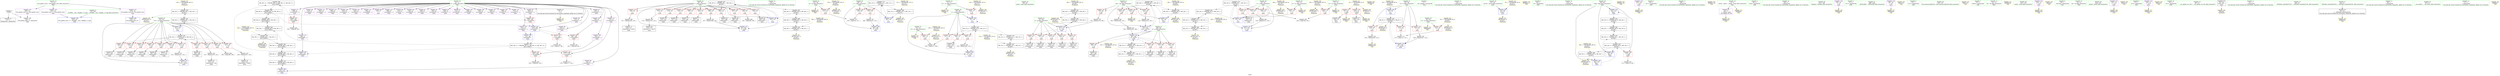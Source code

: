 digraph "SVFG" {
	label="SVFG";

	Node0x55f9df7003e0 [shape=record,color=grey,label="{NodeID: 0\nNullPtr}"];
	Node0x55f9df7003e0 -> Node0x55f9df7263c0[style=solid];
	Node0x55f9df7003e0 -> Node0x55f9df72e580[style=solid];
	Node0x55f9df74cdd0 [shape=record,color=yellow,style=double,label="{NodeID: 346\nRETMU(34V_2)\npts\{92 \}\nFun[main]}"];
	Node0x55f9df734ac0 [shape=record,color=grey,label="{NodeID: 263\n301 = cmp(300, 96, )\n}"];
	Node0x55f9df72dd00 [shape=record,color=red,label="{NodeID: 180\n297\<--93\n\<--j\nmain\n}"];
	Node0x55f9df72dd00 -> Node0x55f9df727ff0[style=solid];
	Node0x55f9df725100 [shape=record,color=purple,label="{NodeID: 97\n219\<--8\narrayidx43\<--a\nmain\n}"];
	Node0x55f9df700580 [shape=record,color=green,label="{NodeID: 14\n118\<--1\n\<--dummyObj\nCan only get source location for instruction, argument, global var or function.}"];
	Node0x55f9df73ecb0 [shape=record,color=black,label="{NodeID: 277\nMR_12V_4 = PHI(MR_12V_5, MR_12V_3, )\npts\{70 \}\n}"];
	Node0x55f9df73ecb0 -> Node0x55f9df72b7a0[style=dashed];
	Node0x55f9df73ecb0 -> Node0x55f9df72b870[style=dashed];
	Node0x55f9df73ecb0 -> Node0x55f9df728dc0[style=dashed];
	Node0x55f9df73ecb0 -> Node0x55f9df7419b0[style=dashed];
	Node0x55f9df7289b0 [shape=record,color=blue,label="{NodeID: 194\n79\<--134\nx\<--\nmain\n}"];
	Node0x55f9df7289b0 -> Node0x55f9df7463b0[style=dashed];
	Node0x55f9df725c60 [shape=record,color=purple,label="{NodeID: 111\n276\<--8\narrayidx78\<--a\nmain\n}"];
	Node0x55f9df725c60 -> Node0x55f9df72e1e0[style=solid];
	Node0x55f9df724170 [shape=record,color=green,label="{NodeID: 28\n58\<--59\nmain\<--main_field_insensitive\n}"];
	Node0x55f9df7432b0 [shape=record,color=black,label="{NodeID: 291\nMR_30V_2 = PHI(MR_30V_3, MR_30V_1, )\npts\{88 \}\n}"];
	Node0x55f9df7432b0 -> Node0x55f9df747cb0[style=dashed];
	Node0x55f9df7432b0 -> Node0x55f9df74cc10[style=dashed];
	Node0x55f9df729510 [shape=record,color=blue,label="{NodeID: 208\n251\<--96\narrayidx62\<--\nmain\n}"];
	Node0x55f9df729510 -> Node0x55f9df73ddb0[style=dashed];
	Node0x55f9df72aff0 [shape=record,color=purple,label="{NodeID: 125\n355\<--31\nllvm.global_ctors_1\<--llvm.global_ctors\nGlob }"];
	Node0x55f9df72aff0 -> Node0x55f9df72e480[style=solid];
	Node0x55f9df724b50 [shape=record,color=green,label="{NodeID: 42\n87\<--88\np\<--p_field_insensitive\nmain\n}"];
	Node0x55f9df724b50 -> Node0x55f9df72c570[style=solid];
	Node0x55f9df724b50 -> Node0x55f9df72c640[style=solid];
	Node0x55f9df724b50 -> Node0x55f9df72c710[style=solid];
	Node0x55f9df724b50 -> Node0x55f9df72c7e0[style=solid];
	Node0x55f9df724b50 -> Node0x55f9df72c8b0[style=solid];
	Node0x55f9df724b50 -> Node0x55f9df729100[style=solid];
	Node0x55f9df747cb0 [shape=record,color=black,label="{NodeID: 305\nMR_30V_3 = PHI(MR_30V_4, MR_30V_2, )\npts\{88 \}\n}"];
	Node0x55f9df747cb0 -> Node0x55f9df729100[style=dashed];
	Node0x55f9df747cb0 -> Node0x55f9df7432b0[style=dashed];
	Node0x55f9df730fc0 [shape=record,color=yellow,style=double,label="{NodeID: 222\nAPARM(10)\nCS[]}"];
	Node0x55f9df72bbb0 [shape=record,color=red,label="{NodeID: 139\n145\<--77\n\<--y2\nmain\n}"];
	Node0x55f9df72bbb0 -> Node0x55f9df7353c0[style=solid];
	Node0x55f9df726790 [shape=record,color=black,label="{NodeID: 56\n100\<--97\ncall\<--\nmain\n}"];
	Node0x55f9df74abf0 [shape=record,color=yellow,style=double,label="{NodeID: 319\n18V_1 = ENCHI(MR_18V_0)\npts\{76 \}\nFun[main]}"];
	Node0x55f9df74abf0 -> Node0x55f9df72bae0[style=dashed];
	Node0x55f9df74abf0 -> Node0x55f9df74c6d0[style=dashed];
	Node0x55f9df731b20 [shape=record,color=yellow,style=double,label="{NodeID: 236\nAPARM(26)\nCS[]}"];
	Node0x55f9df72c710 [shape=record,color=red,label="{NodeID: 153\n230\<--87\n\<--p\nmain\n}"];
	Node0x55f9df72c710 -> Node0x55f9df727220[style=solid];
	Node0x55f9df7272f0 [shape=record,color=black,label="{NodeID: 70\n234\<--233\nidxprom51\<--\nmain\n}"];
	Node0x55f9df74c270 [shape=record,color=yellow,style=double,label="{NodeID: 333\nRETMU(8V_3)\npts\{66 \}\nFun[main]}"];
	Node0x55f9df729df0 [shape=record,color=grey,label="{NodeID: 250\n274 = Binary(273, 124, )\n}"];
	Node0x55f9df729df0 -> Node0x55f9df727b10[style=solid];
	Node0x55f9df72d270 [shape=record,color=red,label="{NodeID: 167\n270\<--91\n\<--i23\nmain\n}"];
	Node0x55f9df72d270 -> Node0x55f9df727a40[style=solid];
	Node0x55f9df727e50 [shape=record,color=black,label="{NodeID: 84\n292\<--291\nidxprom88\<--\nmain\n}"];
	Node0x55f9df700d10 [shape=record,color=green,label="{NodeID: 1\n7\<--1\n__dso_handle\<--dummyObj\nGlob }"];
	Node0x55f9df74ceb0 [shape=record,color=yellow,style=double,label="{NodeID: 347\nRETMU(36V_2)\npts\{94 \}\nFun[main]}"];
	Node0x55f9df734c40 [shape=record,color=grey,label="{NodeID: 264\n265 = cmp(264, 124, )\n}"];
	Node0x55f9df72ddd0 [shape=record,color=red,label="{NodeID: 181\n306\<--93\n\<--j\nmain\n}"];
	Node0x55f9df72ddd0 -> Node0x55f9df72a270[style=solid];
	Node0x55f9df7251d0 [shape=record,color=purple,label="{NodeID: 98\n223\<--8\narrayidx45\<--a\nmain\n}"];
	Node0x55f9df700650 [shape=record,color=green,label="{NodeID: 15\n119\<--1\n\<--dummyObj\nCan only get source location for instruction, argument, global var or function.}"];
	Node0x55f9df73f1b0 [shape=record,color=black,label="{NodeID: 278\nMR_22V_3 = PHI(MR_22V_5, MR_22V_2, )\npts\{80 \}\n}"];
	Node0x55f9df73f1b0 -> Node0x55f9df7289b0[style=dashed];
	Node0x55f9df73f1b0 -> Node0x55f9df741eb0[style=dashed];
	Node0x55f9df728a80 [shape=record,color=blue,label="{NodeID: 195\n81\<--141\ny\<--\nmain\n}"];
	Node0x55f9df728a80 -> Node0x55f9df73e2b0[style=dashed];
	Node0x55f9df725d30 [shape=record,color=purple,label="{NodeID: 112\n282\<--8\narrayidx82\<--a\nmain\n}"];
	Node0x55f9df724200 [shape=record,color=green,label="{NodeID: 29\n61\<--62\nretval\<--retval_field_insensitive\nmain\n}"];
	Node0x55f9df724200 -> Node0x55f9df72e680[style=solid];
	Node0x55f9df7437b0 [shape=record,color=black,label="{NodeID: 292\nMR_32V_2 = PHI(MR_32V_3, MR_32V_1, )\npts\{90 \}\n}"];
	Node0x55f9df7437b0 -> Node0x55f9df7481b0[style=dashed];
	Node0x55f9df7437b0 -> Node0x55f9df74ccf0[style=dashed];
	Node0x55f9df7295e0 [shape=record,color=blue,label="{NodeID: 209\n288\<--124\narrayidx86\<--\nmain\n}"];
	Node0x55f9df7295e0 -> Node0x55f9df745eb0[style=dashed];
	Node0x55f9df72b0f0 [shape=record,color=purple,label="{NodeID: 126\n356\<--31\nllvm.global_ctors_2\<--llvm.global_ctors\nGlob }"];
	Node0x55f9df72b0f0 -> Node0x55f9df72e580[style=solid];
	Node0x55f9df724c20 [shape=record,color=green,label="{NodeID: 43\n89\<--90\nq\<--q_field_insensitive\nmain\n}"];
	Node0x55f9df724c20 -> Node0x55f9df72c980[style=solid];
	Node0x55f9df724c20 -> Node0x55f9df72ca50[style=solid];
	Node0x55f9df724c20 -> Node0x55f9df72cb20[style=solid];
	Node0x55f9df724c20 -> Node0x55f9df72cbf0[style=solid];
	Node0x55f9df724c20 -> Node0x55f9df7291d0[style=solid];
	Node0x55f9df7481b0 [shape=record,color=black,label="{NodeID: 306\nMR_32V_3 = PHI(MR_32V_4, MR_32V_2, )\npts\{90 \}\n}"];
	Node0x55f9df7481b0 -> Node0x55f9df7291d0[style=dashed];
	Node0x55f9df7481b0 -> Node0x55f9df7437b0[style=dashed];
	Node0x55f9df731090 [shape=record,color=yellow,style=double,label="{NodeID: 223\nAPARM(117)\nCS[]}"];
	Node0x55f9df72bc80 [shape=record,color=red,label="{NodeID: 140\n137\<--79\n\<--x\nmain\n}"];
	Node0x55f9df72bc80 -> Node0x55f9df735540[style=solid];
	Node0x55f9df726860 [shape=record,color=black,label="{NodeID: 57\n106\<--103\ncall1\<--\nmain\n}"];
	Node0x55f9df74acd0 [shape=record,color=yellow,style=double,label="{NodeID: 320\n20V_1 = ENCHI(MR_20V_0)\npts\{78 \}\nFun[main]}"];
	Node0x55f9df74acd0 -> Node0x55f9df72bbb0[style=dashed];
	Node0x55f9df74acd0 -> Node0x55f9df74c7b0[style=dashed];
	Node0x55f9df731bf0 [shape=record,color=yellow,style=double,label="{NodeID: 237\nAPARM(67)\nCS[]}"];
	Node0x55f9df72c7e0 [shape=record,color=red,label="{NodeID: 154\n254\<--87\n\<--p\nmain\n}"];
	Node0x55f9df72c7e0 -> Node0x55f9df727700[style=solid];
	Node0x55f9df7273c0 [shape=record,color=black,label="{NodeID: 71\n238\<--237\nidxprom54\<--sub53\nmain\n}"];
	Node0x55f9df74c350 [shape=record,color=yellow,style=double,label="{NodeID: 334\nRETMU(10V_1)\npts\{68 \}\nFun[main]}"];
	Node0x55f9df729f70 [shape=record,color=grey,label="{NodeID: 251\n312 = Binary(311, 124, )\n}"];
	Node0x55f9df729f70 -> Node0x55f9df7307a0[style=solid];
	Node0x55f9df72d340 [shape=record,color=red,label="{NodeID: 168\n283\<--91\n\<--i23\nmain\n}"];
	Node0x55f9df72d340 -> Node0x55f9df727cb0[style=solid];
	Node0x55f9df727f20 [shape=record,color=black,label="{NodeID: 85\n295\<--294\nidxprom90\<--\nmain\n}"];
	Node0x55f9df7002c0 [shape=record,color=green,label="{NodeID: 2\n16\<--1\n.str\<--dummyObj\nGlob }"];
	Node0x55f9df74cf90 [shape=record,color=yellow,style=double,label="{NodeID: 348\nRETMU(38V_2)\npts\{110000 \}\nFun[main]}"];
	Node0x55f9df734dc0 [shape=record,color=grey,label="{NodeID: 265\n228 = cmp(227, 96, )\n}"];
	Node0x55f9df72dea0 [shape=record,color=red,label="{NodeID: 182\n206\<--205\n\<--arrayidx35\nmain\n}"];
	Node0x55f9df72dea0 -> Node0x55f9df729440[style=solid];
	Node0x55f9df7252a0 [shape=record,color=purple,label="{NodeID: 99\n226\<--8\narrayidx47\<--a\nmain\n}"];
	Node0x55f9df7252a0 -> Node0x55f9df72df70[style=solid];
	Node0x55f9df700720 [shape=record,color=green,label="{NodeID: 16\n124\<--1\n\<--dummyObj\nCan only get source location for instruction, argument, global var or function.}"];
	Node0x55f9df73f6b0 [shape=record,color=black,label="{NodeID: 279\nMR_24V_3 = PHI(MR_24V_4, MR_24V_2, )\npts\{82 \}\n}"];
	Node0x55f9df73f6b0 -> Node0x55f9df7423b0[style=dashed];
	Node0x55f9df73f6b0 -> Node0x55f9df7468b0[style=dashed];
	Node0x55f9df728b50 [shape=record,color=blue,label="{NodeID: 196\n154\<--124\narrayidx15\<--\nmain\n}"];
	Node0x55f9df728b50 -> Node0x55f9df73e7b0[style=dashed];
	Node0x55f9df725e00 [shape=record,color=purple,label="{NodeID: 113\n285\<--8\narrayidx84\<--a\nmain\n}"];
	Node0x55f9df724290 [shape=record,color=green,label="{NodeID: 30\n63\<--64\ncn\<--cn_field_insensitive\nmain\n}"];
	Node0x55f9df724290 -> Node0x55f9df72b390[style=solid];
	Node0x55f9df724290 -> Node0x55f9df730ae0[style=solid];
	Node0x55f9df743cb0 [shape=record,color=black,label="{NodeID: 293\nMR_34V_2 = PHI(MR_34V_3, MR_34V_1, )\npts\{92 \}\n}"];
	Node0x55f9df743cb0 -> Node0x55f9df7486b0[style=dashed];
	Node0x55f9df743cb0 -> Node0x55f9df74cdd0[style=dashed];
	Node0x55f9df7296b0 [shape=record,color=blue,label="{NodeID: 210\n83\<--124\nflag\<--\nmain\n}"];
	Node0x55f9df7296b0 -> Node0x55f9df7495b0[style=dashed];
	Node0x55f9df72b1f0 [shape=record,color=red,label="{NodeID: 127\n97\<--20\n\<--stdin\nmain\n}"];
	Node0x55f9df72b1f0 -> Node0x55f9df726790[style=solid];
	Node0x55f9df72b1f0 -> Node0x55f9df7314a0[style=solid];
	Node0x55f9df724cf0 [shape=record,color=green,label="{NodeID: 44\n91\<--92\ni23\<--i23_field_insensitive\nmain\n}"];
	Node0x55f9df724cf0 -> Node0x55f9df72ccc0[style=solid];
	Node0x55f9df724cf0 -> Node0x55f9df72cd90[style=solid];
	Node0x55f9df724cf0 -> Node0x55f9df72ce60[style=solid];
	Node0x55f9df724cf0 -> Node0x55f9df72cf30[style=solid];
	Node0x55f9df724cf0 -> Node0x55f9df72d000[style=solid];
	Node0x55f9df724cf0 -> Node0x55f9df72d0d0[style=solid];
	Node0x55f9df724cf0 -> Node0x55f9df72d1a0[style=solid];
	Node0x55f9df724cf0 -> Node0x55f9df72d270[style=solid];
	Node0x55f9df724cf0 -> Node0x55f9df72d340[style=solid];
	Node0x55f9df724cf0 -> Node0x55f9df72d410[style=solid];
	Node0x55f9df724cf0 -> Node0x55f9df72d4e0[style=solid];
	Node0x55f9df724cf0 -> Node0x55f9df7292a0[style=solid];
	Node0x55f9df724cf0 -> Node0x55f9df7307a0[style=solid];
	Node0x55f9df7486b0 [shape=record,color=black,label="{NodeID: 307\nMR_34V_3 = PHI(MR_34V_5, MR_34V_2, )\npts\{92 \}\n}"];
	Node0x55f9df7486b0 -> Node0x55f9df7292a0[style=dashed];
	Node0x55f9df7486b0 -> Node0x55f9df743cb0[style=dashed];
	Node0x55f9df731160 [shape=record,color=yellow,style=double,label="{NodeID: 224\nAPARM(118)\nCS[]}"];
	Node0x55f9df72bd50 [shape=record,color=red,label="{NodeID: 141\n148\<--79\n\<--x\nmain\n}"];
	Node0x55f9df72bd50 -> Node0x55f9df726930[style=solid];
	Node0x55f9df726930 [shape=record,color=black,label="{NodeID: 58\n149\<--148\nidxprom\<--\nmain\n}"];
	Node0x55f9df74adb0 [shape=record,color=yellow,style=double,label="{NodeID: 321\n22V_1 = ENCHI(MR_22V_0)\npts\{80 \}\nFun[main]}"];
	Node0x55f9df74adb0 -> Node0x55f9df741eb0[style=dashed];
	Node0x55f9df731cc0 [shape=record,color=yellow,style=double,label="{NodeID: 238\nAPARM(322)\nCS[]}"];
	Node0x55f9df72c8b0 [shape=record,color=red,label="{NodeID: 155\n267\<--87\n\<--p\nmain\n}"];
	Node0x55f9df72c8b0 -> Node0x55f9df727970[style=solid];
	Node0x55f9df727490 [shape=record,color=black,label="{NodeID: 72\n244\<--243\nidxprom57\<--\nmain\n}"];
	Node0x55f9df74c430 [shape=record,color=yellow,style=double,label="{NodeID: 335\nRETMU(12V_2)\npts\{70 \}\nFun[main]}"];
	Node0x55f9df72a0f0 [shape=record,color=grey,label="{NodeID: 252\n258 = Binary(257, 124, )\n}"];
	Node0x55f9df72a0f0 -> Node0x55f9df7277d0[style=solid];
	Node0x55f9df72d410 [shape=record,color=red,label="{NodeID: 169\n294\<--91\n\<--i23\nmain\n}"];
	Node0x55f9df72d410 -> Node0x55f9df727f20[style=solid];
	Node0x55f9df727ff0 [shape=record,color=black,label="{NodeID: 86\n298\<--297\nidxprom92\<--\nmain\n}"];
	Node0x55f9df704480 [shape=record,color=green,label="{NodeID: 3\n18\<--1\n.str.1\<--dummyObj\nGlob }"];
	Node0x55f9df734f40 [shape=record,color=grey,label="{NodeID: 266\n189 = cmp(188, 190, )\n}"];
	Node0x55f9df72df70 [shape=record,color=red,label="{NodeID: 183\n227\<--226\n\<--arrayidx47\nmain\n}"];
	Node0x55f9df72df70 -> Node0x55f9df734dc0[style=solid];
	Node0x55f9df725370 [shape=record,color=purple,label="{NodeID: 100\n232\<--8\narrayidx50\<--a\nmain\n}"];
	Node0x55f9df7007f0 [shape=record,color=green,label="{NodeID: 17\n180\<--1\n\<--dummyObj\nCan only get source location for instruction, argument, global var or function.}"];
	Node0x55f9df73fbb0 [shape=record,color=black,label="{NodeID: 280\nMR_38V_3 = PHI(MR_38V_4, MR_38V_2, )\npts\{110000 \}\n}"];
	Node0x55f9df73fbb0 -> Node0x55f9df746db0[style=dashed];
	Node0x55f9df73fbb0 -> Node0x55f9df7490b0[style=dashed];
	Node0x55f9df728c20 [shape=record,color=blue,label="{NodeID: 197\n81\<--158\ny\<--inc\nmain\n}"];
	Node0x55f9df728c20 -> Node0x55f9df73e2b0[style=dashed];
	Node0x55f9df725ed0 [shape=record,color=purple,label="{NodeID: 114\n288\<--8\narrayidx86\<--a\nmain\n}"];
	Node0x55f9df725ed0 -> Node0x55f9df7295e0[style=solid];
	Node0x55f9df724320 [shape=record,color=green,label="{NodeID: 31\n65\<--66\nci\<--ci_field_insensitive\nmain\n}"];
	Node0x55f9df724320 -> Node0x55f9df72b460[style=solid];
	Node0x55f9df724320 -> Node0x55f9df72b530[style=solid];
	Node0x55f9df724320 -> Node0x55f9df72b600[style=solid];
	Node0x55f9df724320 -> Node0x55f9df728810[style=solid];
	Node0x55f9df724320 -> Node0x55f9df730940[style=solid];
	Node0x55f9df7441b0 [shape=record,color=black,label="{NodeID: 294\nMR_36V_2 = PHI(MR_36V_3, MR_36V_1, )\npts\{94 \}\n}"];
	Node0x55f9df7441b0 -> Node0x55f9df748bb0[style=dashed];
	Node0x55f9df7441b0 -> Node0x55f9df74ceb0[style=dashed];
	Node0x55f9df729780 [shape=record,color=blue,label="{NodeID: 211\n93\<--307\nj\<--inc98\nmain\n}"];
	Node0x55f9df729780 -> Node0x55f9df7450b0[style=dashed];
	Node0x55f9df72b2c0 [shape=record,color=red,label="{NodeID: 128\n103\<--25\n\<--stdout\nmain\n}"];
	Node0x55f9df72b2c0 -> Node0x55f9df726860[style=solid];
	Node0x55f9df72b2c0 -> Node0x55f9df731710[style=solid];
	Node0x55f9df724dc0 [shape=record,color=green,label="{NodeID: 45\n93\<--94\nj\<--j_field_insensitive\nmain\n}"];
	Node0x55f9df724dc0 -> Node0x55f9df72d5b0[style=solid];
	Node0x55f9df724dc0 -> Node0x55f9df72d680[style=solid];
	Node0x55f9df724dc0 -> Node0x55f9df72d750[style=solid];
	Node0x55f9df724dc0 -> Node0x55f9df72d820[style=solid];
	Node0x55f9df724dc0 -> Node0x55f9df72d8f0[style=solid];
	Node0x55f9df724dc0 -> Node0x55f9df72d9c0[style=solid];
	Node0x55f9df724dc0 -> Node0x55f9df72da90[style=solid];
	Node0x55f9df724dc0 -> Node0x55f9df72db60[style=solid];
	Node0x55f9df724dc0 -> Node0x55f9df72dc30[style=solid];
	Node0x55f9df724dc0 -> Node0x55f9df72dd00[style=solid];
	Node0x55f9df724dc0 -> Node0x55f9df72ddd0[style=solid];
	Node0x55f9df724dc0 -> Node0x55f9df729370[style=solid];
	Node0x55f9df724dc0 -> Node0x55f9df729780[style=solid];
	Node0x55f9df748bb0 [shape=record,color=black,label="{NodeID: 308\nMR_36V_3 = PHI(MR_36V_4, MR_36V_2, )\npts\{94 \}\n}"];
	Node0x55f9df748bb0 -> Node0x55f9df740ab0[style=dashed];
	Node0x55f9df748bb0 -> Node0x55f9df7441b0[style=dashed];
	Node0x55f9df731230 [shape=record,color=yellow,style=double,label="{NodeID: 225\nAPARM(119)\nCS[]}"];
	Node0x55f9df72be20 [shape=record,color=red,label="{NodeID: 142\n162\<--79\n\<--x\nmain\n}"];
	Node0x55f9df72be20 -> Node0x55f9df7344c0[style=solid];
	Node0x55f9df726a00 [shape=record,color=black,label="{NodeID: 59\n153\<--152\nidxprom14\<--\nmain\n}"];
	Node0x55f9df74ae90 [shape=record,color=yellow,style=double,label="{NodeID: 322\n24V_1 = ENCHI(MR_24V_0)\npts\{82 \}\nFun[main]}"];
	Node0x55f9df74ae90 -> Node0x55f9df7423b0[style=dashed];
	Node0x55f9df731d90 [shape=record,color=yellow,style=double,label="{NodeID: 239\nAPARM(320)\nCS[]}"];
	Node0x55f9df72c980 [shape=record,color=red,label="{NodeID: 156\n207\<--89\n\<--q\nmain\n}"];
	Node0x55f9df72c980 -> Node0x55f9df726d40[style=solid];
	Node0x55f9df727560 [shape=record,color=black,label="{NodeID: 73\n247\<--246\nidxprom59\<--\nmain\n}"];
	Node0x55f9df74c510 [shape=record,color=yellow,style=double,label="{NodeID: 336\nRETMU(14V_1)\npts\{72 \}\nFun[main]}"];
	Node0x55f9df72a270 [shape=record,color=grey,label="{NodeID: 253\n307 = Binary(306, 124, )\n}"];
	Node0x55f9df72a270 -> Node0x55f9df729780[style=solid];
	Node0x55f9df72d4e0 [shape=record,color=red,label="{NodeID: 170\n311\<--91\n\<--i23\nmain\n}"];
	Node0x55f9df72d4e0 -> Node0x55f9df729f70[style=solid];
	Node0x55f9df7280c0 [shape=record,color=purple,label="{NodeID: 87\n42\<--4\n\<--_ZStL8__ioinit\n__cxx_global_var_init\n}"];
	Node0x55f9df7280c0 -> Node0x55f9df731980[style=solid];
	Node0x55f9df7045d0 [shape=record,color=green,label="{NodeID: 4\n20\<--1\nstdin\<--dummyObj\nGlob }"];
	Node0x55f9df7350c0 [shape=record,color=grey,label="{NodeID: 267\n175 = cmp(174, 96, )\n}"];
	Node0x55f9df72e040 [shape=record,color=red,label="{NodeID: 184\n240\<--239\n\<--arrayidx55\nmain\n}"];
	Node0x55f9df72e040 -> Node0x55f9df734940[style=solid];
	Node0x55f9df725440 [shape=record,color=purple,label="{NodeID: 101\n235\<--8\narrayidx52\<--a\nmain\n}"];
	Node0x55f9df704d70 [shape=record,color=green,label="{NodeID: 18\n190\<--1\n\<--dummyObj\nCan only get source location for instruction, argument, global var or function.}"];
	Node0x55f9df7400b0 [shape=record,color=black,label="{NodeID: 281\nMR_26V_6 = PHI(MR_26V_7, MR_26V_5, )\npts\{84 \}\n}"];
	Node0x55f9df7400b0 -> Node0x55f9df744bb0[style=dashed];
	Node0x55f9df7400b0 -> Node0x55f9df7472b0[style=dashed];
	Node0x55f9df728cf0 [shape=record,color=blue,label="{NodeID: 198\n79\<--163\nx\<--inc17\nmain\n}"];
	Node0x55f9df728cf0 -> Node0x55f9df7463b0[style=dashed];
	Node0x55f9df725fa0 [shape=record,color=purple,label="{NodeID: 115\n293\<--8\narrayidx89\<--a\nmain\n}"];
	Node0x55f9df7243b0 [shape=record,color=green,label="{NodeID: 32\n67\<--68\nm\<--m_field_insensitive\nmain\n}"];
	Node0x55f9df7243b0 -> Node0x55f9df72b6d0[style=solid];
	Node0x55f9df7243b0 -> Node0x55f9df731bf0[style=solid];
	Node0x55f9df7446b0 [shape=record,color=black,label="{NodeID: 295\nMR_38V_2 = PHI(MR_38V_7, MR_38V_1, )\npts\{110000 \}\n}"];
	Node0x55f9df7446b0 -> Node0x55f9df73fbb0[style=dashed];
	Node0x55f9df7446b0 -> Node0x55f9df74cf90[style=dashed];
	Node0x55f9df7307a0 [shape=record,color=blue,label="{NodeID: 212\n91\<--312\ni23\<--inc101\nmain\n}"];
	Node0x55f9df7307a0 -> Node0x55f9df7405b0[style=dashed];
	Node0x55f9df72b390 [shape=record,color=red,label="{NodeID: 129\n113\<--63\n\<--cn\nmain\n}"];
	Node0x55f9df72b390 -> Node0x55f9df735840[style=solid];
	Node0x55f9df724e90 [shape=record,color=green,label="{NodeID: 46\n101\<--102\nfreopen\<--freopen_field_insensitive\n}"];
	Node0x55f9df7490b0 [shape=record,color=black,label="{NodeID: 309\nMR_38V_7 = PHI(MR_38V_8, MR_38V_3, )\npts\{110000 \}\n}"];
	Node0x55f9df7490b0 -> Node0x55f9df740fb0[style=dashed];
	Node0x55f9df7490b0 -> Node0x55f9df7446b0[style=dashed];
	Node0x55f9df731300 [shape=record,color=yellow,style=double,label="{NodeID: 226\nAPARM(98)\nCS[]}"];
	Node0x55f9df72bef0 [shape=record,color=red,label="{NodeID: 143\n144\<--81\n\<--y\nmain\n}"];
	Node0x55f9df72bef0 -> Node0x55f9df7353c0[style=solid];
	Node0x55f9df726ad0 [shape=record,color=black,label="{NodeID: 60\n198\<--197\nidxprom30\<--\nmain\n}"];
	Node0x55f9df74af70 [shape=record,color=yellow,style=double,label="{NodeID: 323\n26V_1 = ENCHI(MR_26V_0)\npts\{84 \}\nFun[main]}"];
	Node0x55f9df74af70 -> Node0x55f9df7428b0[style=dashed];
	Node0x55f9df731e60 [shape=record,color=yellow,style=double,label="{NodeID: 240\nAPARM(321)\nCS[]}"];
	Node0x55f9df72ca50 [shape=record,color=red,label="{NodeID: 157\n243\<--89\n\<--q\nmain\n}"];
	Node0x55f9df72ca50 -> Node0x55f9df727490[style=solid];
	Node0x55f9df727630 [shape=record,color=black,label="{NodeID: 74\n250\<--249\nidxprom61\<--\nmain\n}"];
	Node0x55f9df74c5f0 [shape=record,color=yellow,style=double,label="{NodeID: 337\nRETMU(16V_1)\npts\{74 \}\nFun[main]}"];
	Node0x55f9df72a3f0 [shape=record,color=grey,label="{NodeID: 254\n221 = Binary(220, 124, )\n}"];
	Node0x55f9df72a3f0 -> Node0x55f9df727080[style=solid];
	Node0x55f9df72d5b0 [shape=record,color=red,label="{NodeID: 171\n194\<--93\n\<--j\nmain\n}"];
	Node0x55f9df72d5b0 -> Node0x55f9df735240[style=solid];
	Node0x55f9df728190 [shape=record,color=purple,label="{NodeID: 88\n150\<--8\n\<--a\nmain\n}"];
	Node0x55f9df704660 [shape=record,color=green,label="{NodeID: 5\n21\<--1\n.str.2\<--dummyObj\nGlob }"];
	Node0x55f9df735240 [shape=record,color=grey,label="{NodeID: 268\n195 = cmp(194, 190, )\n}"];
	Node0x55f9df72e110 [shape=record,color=red,label="{NodeID: 185\n264\<--263\n\<--arrayidx69\nmain\n}"];
	Node0x55f9df72e110 -> Node0x55f9df734c40[style=solid];
	Node0x55f9df725510 [shape=record,color=purple,label="{NodeID: 102\n239\<--8\narrayidx55\<--a\nmain\n}"];
	Node0x55f9df725510 -> Node0x55f9df72e040[style=solid];
	Node0x55f9df704e40 [shape=record,color=green,label="{NodeID: 19\n4\<--6\n_ZStL8__ioinit\<--_ZStL8__ioinit_field_insensitive\nGlob }"];
	Node0x55f9df704e40 -> Node0x55f9df7280c0[style=solid];
	Node0x55f9df704e40 -> Node0x55f9df7317e0[style=solid];
	Node0x55f9df7405b0 [shape=record,color=black,label="{NodeID: 282\nMR_34V_5 = PHI(MR_34V_6, MR_34V_4, )\npts\{92 \}\n}"];
	Node0x55f9df7405b0 -> Node0x55f9df72ccc0[style=dashed];
	Node0x55f9df7405b0 -> Node0x55f9df72cd90[style=dashed];
	Node0x55f9df7405b0 -> Node0x55f9df72ce60[style=dashed];
	Node0x55f9df7405b0 -> Node0x55f9df72cf30[style=dashed];
	Node0x55f9df7405b0 -> Node0x55f9df72d000[style=dashed];
	Node0x55f9df7405b0 -> Node0x55f9df72d0d0[style=dashed];
	Node0x55f9df7405b0 -> Node0x55f9df72d1a0[style=dashed];
	Node0x55f9df7405b0 -> Node0x55f9df72d270[style=dashed];
	Node0x55f9df7405b0 -> Node0x55f9df72d340[style=dashed];
	Node0x55f9df7405b0 -> Node0x55f9df72d410[style=dashed];
	Node0x55f9df7405b0 -> Node0x55f9df72d4e0[style=dashed];
	Node0x55f9df7405b0 -> Node0x55f9df7307a0[style=dashed];
	Node0x55f9df7405b0 -> Node0x55f9df7486b0[style=dashed];
	Node0x55f9df728dc0 [shape=record,color=blue,label="{NodeID: 199\n69\<--168\ni\<--inc20\nmain\n}"];
	Node0x55f9df728dc0 -> Node0x55f9df73ecb0[style=dashed];
	Node0x55f9df72a870 [shape=record,color=purple,label="{NodeID: 116\n296\<--8\narrayidx91\<--a\nmain\n}"];
	Node0x55f9df724440 [shape=record,color=green,label="{NodeID: 33\n69\<--70\ni\<--i_field_insensitive\nmain\n}"];
	Node0x55f9df724440 -> Node0x55f9df72b7a0[style=solid];
	Node0x55f9df724440 -> Node0x55f9df72b870[style=solid];
	Node0x55f9df724440 -> Node0x55f9df7288e0[style=solid];
	Node0x55f9df724440 -> Node0x55f9df728dc0[style=solid];
	Node0x55f9df744bb0 [shape=record,color=black,label="{NodeID: 296\nMR_26V_7 = PHI(MR_26V_9, MR_26V_6, )\npts\{84 \}\n}"];
	Node0x55f9df744bb0 -> Node0x55f9df7296b0[style=dashed];
	Node0x55f9df744bb0 -> Node0x55f9df7400b0[style=dashed];
	Node0x55f9df744bb0 -> Node0x55f9df7495b0[style=dashed];
	Node0x55f9df730870 [shape=record,color=blue,label="{NodeID: 213\n85\<--316\nans\<--inc103\nmain\n}"];
	Node0x55f9df730870 -> Node0x55f9df7477b0[style=dashed];
	Node0x55f9df72b460 [shape=record,color=red,label="{NodeID: 130\n112\<--65\n\<--ci\nmain\n}"];
	Node0x55f9df72b460 -> Node0x55f9df735840[style=solid];
	Node0x55f9df724f60 [shape=record,color=green,label="{NodeID: 47\n108\<--109\n_ZNSirsERi\<--_ZNSirsERi_field_insensitive\n}"];
	Node0x55f9df7495b0 [shape=record,color=black,label="{NodeID: 310\nMR_26V_9 = PHI(MR_26V_8, MR_26V_7, )\npts\{84 \}\n}"];
	Node0x55f9df7495b0 -> Node0x55f9df744bb0[style=dashed];
	Node0x55f9df7313d0 [shape=record,color=yellow,style=double,label="{NodeID: 227\nAPARM(99)\nCS[]}"];
	Node0x55f9df72bfc0 [shape=record,color=red,label="{NodeID: 144\n152\<--81\n\<--y\nmain\n}"];
	Node0x55f9df72bfc0 -> Node0x55f9df726a00[style=solid];
	Node0x55f9df726ba0 [shape=record,color=black,label="{NodeID: 61\n201\<--200\nidxprom32\<--\nmain\n}"];
	Node0x55f9df74b050 [shape=record,color=yellow,style=double,label="{NodeID: 324\n28V_1 = ENCHI(MR_28V_0)\npts\{86 \}\nFun[main]}"];
	Node0x55f9df74b050 -> Node0x55f9df742db0[style=dashed];
	Node0x55f9df731f30 [shape=record,color=yellow,style=double,label="{NodeID: 241\nARet(107)\nCS[]}"];
	Node0x55f9df72cb20 [shape=record,color=red,label="{NodeID: 158\n280\<--89\n\<--q\nmain\n}"];
	Node0x55f9df72cb20 -> Node0x55f9df727be0[style=solid];
	Node0x55f9df727700 [shape=record,color=black,label="{NodeID: 75\n255\<--254\nidxprom63\<--\nmain\n}"];
	Node0x55f9df74c6d0 [shape=record,color=yellow,style=double,label="{NodeID: 338\nRETMU(18V_1)\npts\{76 \}\nFun[main]}"];
	Node0x55f9df72a570 [shape=record,color=grey,label="{NodeID: 255\n179 = Binary(178, 180, )\n}"];
	Node0x55f9df72a570 -> Node0x55f9df729100[style=solid];
	Node0x55f9df72d680 [shape=record,color=red,label="{NodeID: 172\n203\<--93\n\<--j\nmain\n}"];
	Node0x55f9df72d680 -> Node0x55f9df726c70[style=solid];
	Node0x55f9df728260 [shape=record,color=purple,label="{NodeID: 89\n151\<--8\narrayidx\<--a\nmain\n}"];
	Node0x55f9df704240 [shape=record,color=green,label="{NodeID: 6\n23\<--1\n.str.3\<--dummyObj\nGlob }"];
	Node0x55f9df7353c0 [shape=record,color=grey,label="{NodeID: 269\n146 = cmp(144, 145, )\n}"];
	Node0x55f9df72e1e0 [shape=record,color=red,label="{NodeID: 186\n277\<--276\n\<--arrayidx78\nmain\n}"];
	Node0x55f9df72e1e0 -> Node0x55f9df7356c0[style=solid];
	Node0x55f9df7255e0 [shape=record,color=purple,label="{NodeID: 103\n245\<--8\narrayidx58\<--a\nmain\n}"];
	Node0x55f9df704f10 [shape=record,color=green,label="{NodeID: 20\n8\<--11\na\<--a_field_insensitive\nGlob }"];
	Node0x55f9df704f10 -> Node0x55f9df7264c0[style=solid];
	Node0x55f9df704f10 -> Node0x55f9df728190[style=solid];
	Node0x55f9df704f10 -> Node0x55f9df728260[style=solid];
	Node0x55f9df704f10 -> Node0x55f9df728330[style=solid];
	Node0x55f9df704f10 -> Node0x55f9df728400[style=solid];
	Node0x55f9df704f10 -> Node0x55f9df7284d0[style=solid];
	Node0x55f9df704f10 -> Node0x55f9df7285a0[style=solid];
	Node0x55f9df704f10 -> Node0x55f9df728670[style=solid];
	Node0x55f9df704f10 -> Node0x55f9df728740[style=solid];
	Node0x55f9df704f10 -> Node0x55f9df725030[style=solid];
	Node0x55f9df704f10 -> Node0x55f9df725100[style=solid];
	Node0x55f9df704f10 -> Node0x55f9df7251d0[style=solid];
	Node0x55f9df704f10 -> Node0x55f9df7252a0[style=solid];
	Node0x55f9df704f10 -> Node0x55f9df725370[style=solid];
	Node0x55f9df704f10 -> Node0x55f9df725440[style=solid];
	Node0x55f9df704f10 -> Node0x55f9df725510[style=solid];
	Node0x55f9df704f10 -> Node0x55f9df7255e0[style=solid];
	Node0x55f9df704f10 -> Node0x55f9df7256b0[style=solid];
	Node0x55f9df704f10 -> Node0x55f9df725780[style=solid];
	Node0x55f9df704f10 -> Node0x55f9df725850[style=solid];
	Node0x55f9df704f10 -> Node0x55f9df725920[style=solid];
	Node0x55f9df704f10 -> Node0x55f9df7259f0[style=solid];
	Node0x55f9df704f10 -> Node0x55f9df725ac0[style=solid];
	Node0x55f9df704f10 -> Node0x55f9df725b90[style=solid];
	Node0x55f9df704f10 -> Node0x55f9df725c60[style=solid];
	Node0x55f9df704f10 -> Node0x55f9df725d30[style=solid];
	Node0x55f9df704f10 -> Node0x55f9df725e00[style=solid];
	Node0x55f9df704f10 -> Node0x55f9df725ed0[style=solid];
	Node0x55f9df704f10 -> Node0x55f9df725fa0[style=solid];
	Node0x55f9df704f10 -> Node0x55f9df72a870[style=solid];
	Node0x55f9df704f10 -> Node0x55f9df72a940[style=solid];
	Node0x55f9df740ab0 [shape=record,color=black,label="{NodeID: 283\nMR_36V_4 = PHI(MR_36V_6, MR_36V_3, )\npts\{94 \}\n}"];
	Node0x55f9df740ab0 -> Node0x55f9df729370[style=dashed];
	Node0x55f9df740ab0 -> Node0x55f9df748bb0[style=dashed];
	Node0x55f9df728e90 [shape=record,color=blue,label="{NodeID: 200\n83\<--124\nflag\<--\nmain\n}"];
	Node0x55f9df728e90 -> Node0x55f9df7472b0[style=dashed];
	Node0x55f9df72a940 [shape=record,color=purple,label="{NodeID: 117\n299\<--8\narrayidx93\<--a\nmain\n}"];
	Node0x55f9df72a940 -> Node0x55f9df72e2b0[style=solid];
	Node0x55f9df7244d0 [shape=record,color=green,label="{NodeID: 34\n71\<--72\nx1\<--x1_field_insensitive\nmain\n}"];
	Node0x55f9df7244d0 -> Node0x55f9df72b940[style=solid];
	Node0x55f9df7244d0 -> Node0x55f9df730c80[style=solid];
	Node0x55f9df7450b0 [shape=record,color=black,label="{NodeID: 297\nMR_36V_6 = PHI(MR_36V_7, MR_36V_5, )\npts\{94 \}\n}"];
	Node0x55f9df7450b0 -> Node0x55f9df72d5b0[style=dashed];
	Node0x55f9df7450b0 -> Node0x55f9df72d680[style=dashed];
	Node0x55f9df7450b0 -> Node0x55f9df72d750[style=dashed];
	Node0x55f9df7450b0 -> Node0x55f9df72d820[style=dashed];
	Node0x55f9df7450b0 -> Node0x55f9df72d8f0[style=dashed];
	Node0x55f9df7450b0 -> Node0x55f9df72d9c0[style=dashed];
	Node0x55f9df7450b0 -> Node0x55f9df72da90[style=dashed];
	Node0x55f9df7450b0 -> Node0x55f9df72db60[style=dashed];
	Node0x55f9df7450b0 -> Node0x55f9df72dc30[style=dashed];
	Node0x55f9df7450b0 -> Node0x55f9df72dd00[style=dashed];
	Node0x55f9df7450b0 -> Node0x55f9df72ddd0[style=dashed];
	Node0x55f9df7450b0 -> Node0x55f9df729780[style=dashed];
	Node0x55f9df7450b0 -> Node0x55f9df740ab0[style=dashed];
	Node0x55f9df730940 [shape=record,color=blue,label="{NodeID: 214\n65\<--328\nci\<--inc107\nmain\n}"];
	Node0x55f9df730940 -> Node0x55f9df7414b0[style=dashed];
	Node0x55f9df72b530 [shape=record,color=red,label="{NodeID: 131\n319\<--65\n\<--ci\nmain\n}"];
	Node0x55f9df72b530 -> Node0x55f9df72a6f0[style=solid];
	Node0x55f9df726050 [shape=record,color=green,label="{NodeID: 48\n120\<--121\nllvm.memset.p0i8.i64\<--llvm.memset.p0i8.i64_field_insensitive\n}"];
	Node0x55f9df749ab0 [shape=record,color=yellow,style=double,label="{NodeID: 311\n2V_1 = ENCHI(MR_2V_0)\npts\{1 \}\nFun[main]}"];
	Node0x55f9df749ab0 -> Node0x55f9df72b1f0[style=dashed];
	Node0x55f9df749ab0 -> Node0x55f9df72b2c0[style=dashed];
	Node0x55f9df749ab0 -> Node0x55f9df74b590[style=dashed];
	Node0x55f9df7314a0 [shape=record,color=yellow,style=double,label="{NodeID: 228\nAPARM(97)\nCS[]}"];
	Node0x55f9df72c090 [shape=record,color=red,label="{NodeID: 145\n157\<--81\n\<--y\nmain\n}"];
	Node0x55f9df72c090 -> Node0x55f9df734640[style=solid];
	Node0x55f9df726c70 [shape=record,color=black,label="{NodeID: 62\n204\<--203\nidxprom34\<--\nmain\n}"];
	Node0x55f9df74b130 [shape=record,color=yellow,style=double,label="{NodeID: 325\n30V_1 = ENCHI(MR_30V_0)\npts\{88 \}\nFun[main]}"];
	Node0x55f9df74b130 -> Node0x55f9df7432b0[style=dashed];
	Node0x55f9df731fc0 [shape=record,color=yellow,style=double,label="{NodeID: 242\nARet(131)\nCS[]}"];
	Node0x55f9df72cbf0 [shape=record,color=red,label="{NodeID: 159\n291\<--89\n\<--q\nmain\n}"];
	Node0x55f9df72cbf0 -> Node0x55f9df727e50[style=solid];
	Node0x55f9df7277d0 [shape=record,color=black,label="{NodeID: 76\n259\<--258\nidxprom66\<--sub65\nmain\n}"];
	Node0x55f9df74c7b0 [shape=record,color=yellow,style=double,label="{NodeID: 339\nRETMU(20V_1)\npts\{78 \}\nFun[main]}"];
	Node0x55f9df72a6f0 [shape=record,color=grey,label="{NodeID: 256\n320 = Binary(319, 124, )\n}"];
	Node0x55f9df72a6f0 -> Node0x55f9df731d90[style=solid];
	Node0x55f9df72d750 [shape=record,color=red,label="{NodeID: 173\n213\<--93\n\<--j\nmain\n}"];
	Node0x55f9df72d750 -> Node0x55f9df726ee0[style=solid];
	Node0x55f9df728330 [shape=record,color=purple,label="{NodeID: 90\n154\<--8\narrayidx15\<--a\nmain\n}"];
	Node0x55f9df728330 -> Node0x55f9df728b50[style=solid];
	Node0x55f9df7042d0 [shape=record,color=green,label="{NodeID: 7\n25\<--1\nstdout\<--dummyObj\nGlob }"];
	Node0x55f9df735540 [shape=record,color=grey,label="{NodeID: 270\n139 = cmp(137, 138, )\n}"];
	Node0x55f9df72e2b0 [shape=record,color=red,label="{NodeID: 187\n300\<--299\n\<--arrayidx93\nmain\n}"];
	Node0x55f9df72e2b0 -> Node0x55f9df734ac0[style=solid];
	Node0x55f9df7256b0 [shape=record,color=purple,label="{NodeID: 104\n248\<--8\narrayidx60\<--a\nmain\n}"];
	Node0x55f9df704fe0 [shape=record,color=green,label="{NodeID: 21\n12\<--13\ndx\<--dx_field_insensitive\nGlob }"];
	Node0x55f9df740fb0 [shape=record,color=black,label="{NodeID: 284\nMR_38V_8 = PHI(MR_38V_9, MR_38V_7, )\npts\{110000 \}\n}"];
	Node0x55f9df740fb0 -> Node0x55f9df745dc0[style=dashed];
	Node0x55f9df740fb0 -> Node0x55f9df7490b0[style=dashed];
	Node0x55f9df728f60 [shape=record,color=blue,label="{NodeID: 201\n85\<--96\nans\<--\nmain\n}"];
	Node0x55f9df728f60 -> Node0x55f9df7477b0[style=dashed];
	Node0x55f9df72aa10 [shape=record,color=purple,label="{NodeID: 118\n98\<--16\n\<--.str\nmain\n}"];
	Node0x55f9df72aa10 -> Node0x55f9df731300[style=solid];
	Node0x55f9df7245a0 [shape=record,color=green,label="{NodeID: 35\n73\<--74\nx2\<--x2_field_insensitive\nmain\n}"];
	Node0x55f9df7245a0 -> Node0x55f9df72ba10[style=solid];
	Node0x55f9df7245a0 -> Node0x55f9df730e20[style=solid];
	Node0x55f9df745dc0 [shape=record,color=black,label="{NodeID: 298\nMR_38V_9 = PHI(MR_38V_14, MR_38V_8, )\npts\{110000 \}\n}"];
	Node0x55f9df745dc0 -> Node0x55f9df72dea0[style=dashed];
	Node0x55f9df745dc0 -> Node0x55f9df729440[style=dashed];
	Node0x55f9df745dc0 -> Node0x55f9df740fb0[style=dashed];
	Node0x55f9df730a10 [shape=record,color=yellow,style=double,label="{NodeID: 215\nAPARM(26)\nCS[]}"];
	Node0x55f9df72b600 [shape=record,color=red,label="{NodeID: 132\n327\<--65\n\<--ci\nmain\n}"];
	Node0x55f9df72b600 -> Node0x55f9df7347c0[style=solid];
	Node0x55f9df726120 [shape=record,color=green,label="{NodeID: 49\n132\<--133\nscanf\<--scanf_field_insensitive\n}"];
	Node0x55f9df74a5d0 [shape=record,color=yellow,style=double,label="{NodeID: 312\n4V_1 = ENCHI(MR_4V_0)\npts\{62 \}\nFun[main]}"];
	Node0x55f9df74a5d0 -> Node0x55f9df72e680[style=dashed];
	Node0x55f9df731570 [shape=record,color=yellow,style=double,label="{NodeID: 229\nAPARM(104)\nCS[]}"];
	Node0x55f9df72c160 [shape=record,color=red,label="{NodeID: 146\n174\<--83\n\<--flag\nmain\n}"];
	Node0x55f9df72c160 -> Node0x55f9df7350c0[style=solid];
	Node0x55f9df726d40 [shape=record,color=black,label="{NodeID: 63\n208\<--207\nidxprom36\<--\nmain\n}"];
	Node0x55f9df74b210 [shape=record,color=yellow,style=double,label="{NodeID: 326\n32V_1 = ENCHI(MR_32V_0)\npts\{90 \}\nFun[main]}"];
	Node0x55f9df74b210 -> Node0x55f9df7437b0[style=dashed];
	Node0x55f9df732050 [shape=record,color=yellow,style=double,label="{NodeID: 243\nARet(43)\nCS[]}"];
	Node0x55f9df72ccc0 [shape=record,color=red,label="{NodeID: 160\n188\<--91\n\<--i23\nmain\n}"];
	Node0x55f9df72ccc0 -> Node0x55f9df734f40[style=solid];
	Node0x55f9df7278a0 [shape=record,color=black,label="{NodeID: 77\n262\<--261\nidxprom68\<--\nmain\n}"];
	Node0x55f9df74c890 [shape=record,color=yellow,style=double,label="{NodeID: 340\nRETMU(22V_2)\npts\{80 \}\nFun[main]}"];
	Node0x55f9df7341c0 [shape=record,color=grey,label="{NodeID: 257\n184 = Binary(183, 180, )\n}"];
	Node0x55f9df7341c0 -> Node0x55f9df7291d0[style=solid];
	Node0x55f9df72d820 [shape=record,color=red,label="{NodeID: 174\n224\<--93\n\<--j\nmain\n}"];
	Node0x55f9df72d820 -> Node0x55f9df727150[style=solid];
	Node0x55f9df728400 [shape=record,color=purple,label="{NodeID: 91\n199\<--8\narrayidx31\<--a\nmain\n}"];
	Node0x55f9df7047b0 [shape=record,color=green,label="{NodeID: 8\n26\<--1\n_ZSt3cin\<--dummyObj\nGlob }"];
	Node0x55f9df7356c0 [shape=record,color=grey,label="{NodeID: 271\n278 = cmp(277, 124, )\n}"];
	Node0x55f9df72e380 [shape=record,color=blue,label="{NodeID: 188\n354\<--32\nllvm.global_ctors_0\<--\nGlob }"];
	Node0x55f9df725780 [shape=record,color=purple,label="{NodeID: 105\n251\<--8\narrayidx62\<--a\nmain\n}"];
	Node0x55f9df725780 -> Node0x55f9df729510[style=solid];
	Node0x55f9df7050b0 [shape=record,color=green,label="{NodeID: 22\n14\<--15\ndy\<--dy_field_insensitive\nGlob }"];
	Node0x55f9df7414b0 [shape=record,color=black,label="{NodeID: 285\nMR_8V_3 = PHI(MR_8V_4, MR_8V_2, )\npts\{66 \}\n}"];
	Node0x55f9df7414b0 -> Node0x55f9df72b460[style=dashed];
	Node0x55f9df7414b0 -> Node0x55f9df72b530[style=dashed];
	Node0x55f9df7414b0 -> Node0x55f9df72b600[style=dashed];
	Node0x55f9df7414b0 -> Node0x55f9df730940[style=dashed];
	Node0x55f9df7414b0 -> Node0x55f9df74c270[style=dashed];
	Node0x55f9df729030 [shape=record,color=blue,label="{NodeID: 202\n83\<--96\nflag\<--\nmain\n}"];
	Node0x55f9df729030 -> Node0x55f9df7400b0[style=dashed];
	Node0x55f9df72aae0 [shape=record,color=purple,label="{NodeID: 119\n99\<--18\n\<--.str.1\nmain\n}"];
	Node0x55f9df72aae0 -> Node0x55f9df7313d0[style=solid];
	Node0x55f9df724670 [shape=record,color=green,label="{NodeID: 36\n75\<--76\ny1\<--y1_field_insensitive\nmain\n}"];
	Node0x55f9df724670 -> Node0x55f9df72bae0[style=solid];
	Node0x55f9df724670 -> Node0x55f9df730d50[style=solid];
	Node0x55f9df745eb0 [shape=record,color=black,label="{NodeID: 299\nMR_38V_14 = PHI(MR_38V_13, MR_38V_12, MR_38V_12, )\npts\{110000 \}\n}"];
	Node0x55f9df745eb0 -> Node0x55f9df72e2b0[style=dashed];
	Node0x55f9df745eb0 -> Node0x55f9df745dc0[style=dashed];
	Node0x55f9df730ae0 [shape=record,color=yellow,style=double,label="{NodeID: 216\nAPARM(63)\nCS[]}"];
	Node0x55f9df72b6d0 [shape=record,color=red,label="{NodeID: 133\n127\<--67\n\<--m\nmain\n}"];
	Node0x55f9df72b6d0 -> Node0x55f9df7359c0[style=solid];
	Node0x55f9df7261f0 [shape=record,color=green,label="{NodeID: 50\n324\<--325\nprintf\<--printf_field_insensitive\n}"];
	Node0x55f9df74a6b0 [shape=record,color=yellow,style=double,label="{NodeID: 313\n6V_1 = ENCHI(MR_6V_0)\npts\{64 \}\nFun[main]}"];
	Node0x55f9df74a6b0 -> Node0x55f9df72b390[style=dashed];
	Node0x55f9df74a6b0 -> Node0x55f9df74c190[style=dashed];
	Node0x55f9df731640 [shape=record,color=yellow,style=double,label="{NodeID: 230\nAPARM(105)\nCS[]}"];
	Node0x55f9df72c230 [shape=record,color=red,label="{NodeID: 147\n178\<--85\n\<--ans\nmain\n}"];
	Node0x55f9df72c230 -> Node0x55f9df72a570[style=solid];
	Node0x55f9df726e10 [shape=record,color=black,label="{NodeID: 64\n211\<--210\nidxprom38\<--\nmain\n}"];
	Node0x55f9df74b2f0 [shape=record,color=yellow,style=double,label="{NodeID: 327\n34V_1 = ENCHI(MR_34V_0)\npts\{92 \}\nFun[main]}"];
	Node0x55f9df74b2f0 -> Node0x55f9df743cb0[style=dashed];
	Node0x55f9df7320e0 [shape=record,color=yellow,style=double,label="{NodeID: 244\nARet(122)\nCS[]}"];
	Node0x55f9df72cd90 [shape=record,color=red,label="{NodeID: 161\n200\<--91\n\<--i23\nmain\n}"];
	Node0x55f9df72cd90 -> Node0x55f9df726ba0[style=solid];
	Node0x55f9df727970 [shape=record,color=black,label="{NodeID: 78\n268\<--267\nidxprom72\<--\nmain\n}"];
	Node0x55f9df74c970 [shape=record,color=yellow,style=double,label="{NodeID: 341\nRETMU(24V_2)\npts\{82 \}\nFun[main]}"];
	Node0x55f9df734340 [shape=record,color=grey,label="{NodeID: 258\n183 = Binary(182, 124, )\n}"];
	Node0x55f9df734340 -> Node0x55f9df7341c0[style=solid];
	Node0x55f9df72d8f0 [shape=record,color=red,label="{NodeID: 175\n236\<--93\n\<--j\nmain\n}"];
	Node0x55f9df72d8f0 -> Node0x55f9df729af0[style=solid];
	Node0x55f9df7284d0 [shape=record,color=purple,label="{NodeID: 92\n202\<--8\narrayidx33\<--a\nmain\n}"];
	Node0x55f9df704840 [shape=record,color=green,label="{NodeID: 9\n27\<--1\n.str.4\<--dummyObj\nGlob }"];
	Node0x55f9df735840 [shape=record,color=grey,label="{NodeID: 272\n114 = cmp(112, 113, )\n}"];
	Node0x55f9df72e480 [shape=record,color=blue,label="{NodeID: 189\n355\<--33\nllvm.global_ctors_1\<--_GLOBAL__sub_I_TangKy_2_0.cpp\nGlob }"];
	Node0x55f9df725850 [shape=record,color=purple,label="{NodeID: 106\n256\<--8\narrayidx64\<--a\nmain\n}"];
	Node0x55f9df705180 [shape=record,color=green,label="{NodeID: 23\n31\<--35\nllvm.global_ctors\<--llvm.global_ctors_field_insensitive\nGlob }"];
	Node0x55f9df705180 -> Node0x55f9df72aef0[style=solid];
	Node0x55f9df705180 -> Node0x55f9df72aff0[style=solid];
	Node0x55f9df705180 -> Node0x55f9df72b0f0[style=solid];
	Node0x55f9df7419b0 [shape=record,color=black,label="{NodeID: 286\nMR_12V_2 = PHI(MR_12V_4, MR_12V_1, )\npts\{70 \}\n}"];
	Node0x55f9df7419b0 -> Node0x55f9df7288e0[style=dashed];
	Node0x55f9df7419b0 -> Node0x55f9df74c430[style=dashed];
	Node0x55f9df729100 [shape=record,color=blue,label="{NodeID: 203\n87\<--179\np\<--rem\nmain\n}"];
	Node0x55f9df729100 -> Node0x55f9df72c570[style=dashed];
	Node0x55f9df729100 -> Node0x55f9df72c640[style=dashed];
	Node0x55f9df729100 -> Node0x55f9df72c710[style=dashed];
	Node0x55f9df729100 -> Node0x55f9df72c7e0[style=dashed];
	Node0x55f9df729100 -> Node0x55f9df72c8b0[style=dashed];
	Node0x55f9df729100 -> Node0x55f9df747cb0[style=dashed];
	Node0x55f9df72abb0 [shape=record,color=purple,label="{NodeID: 120\n104\<--21\n\<--.str.2\nmain\n}"];
	Node0x55f9df72abb0 -> Node0x55f9df731570[style=solid];
	Node0x55f9df724740 [shape=record,color=green,label="{NodeID: 37\n77\<--78\ny2\<--y2_field_insensitive\nmain\n}"];
	Node0x55f9df724740 -> Node0x55f9df72bbb0[style=solid];
	Node0x55f9df724740 -> Node0x55f9df730ef0[style=solid];
	Node0x55f9df7463b0 [shape=record,color=black,label="{NodeID: 300\nMR_22V_5 = PHI(MR_22V_6, MR_22V_4, )\npts\{80 \}\n}"];
	Node0x55f9df7463b0 -> Node0x55f9df72bc80[style=dashed];
	Node0x55f9df7463b0 -> Node0x55f9df72bd50[style=dashed];
	Node0x55f9df7463b0 -> Node0x55f9df72be20[style=dashed];
	Node0x55f9df7463b0 -> Node0x55f9df728cf0[style=dashed];
	Node0x55f9df7463b0 -> Node0x55f9df73f1b0[style=dashed];
	Node0x55f9df730bb0 [shape=record,color=yellow,style=double,label="{NodeID: 217\nAPARM(130)\nCS[]}"];
	Node0x55f9df72b7a0 [shape=record,color=red,label="{NodeID: 134\n126\<--69\n\<--i\nmain\n}"];
	Node0x55f9df72b7a0 -> Node0x55f9df7359c0[style=solid];
	Node0x55f9df7262c0 [shape=record,color=green,label="{NodeID: 51\n33\<--350\n_GLOBAL__sub_I_TangKy_2_0.cpp\<--_GLOBAL__sub_I_TangKy_2_0.cpp_field_insensitive\n}"];
	Node0x55f9df7262c0 -> Node0x55f9df72e480[style=solid];
	Node0x55f9df74a790 [shape=record,color=yellow,style=double,label="{NodeID: 314\n8V_1 = ENCHI(MR_8V_0)\npts\{66 \}\nFun[main]}"];
	Node0x55f9df74a790 -> Node0x55f9df728810[style=dashed];
	Node0x55f9df731710 [shape=record,color=yellow,style=double,label="{NodeID: 231\nAPARM(103)\nCS[]}"];
	Node0x55f9df72c300 [shape=record,color=red,label="{NodeID: 148\n182\<--85\n\<--ans\nmain\n}"];
	Node0x55f9df72c300 -> Node0x55f9df734340[style=solid];
	Node0x55f9df726ee0 [shape=record,color=black,label="{NodeID: 65\n214\<--213\nidxprom40\<--\nmain\n}"];
	Node0x55f9df74b3d0 [shape=record,color=yellow,style=double,label="{NodeID: 328\n36V_1 = ENCHI(MR_36V_0)\npts\{94 \}\nFun[main]}"];
	Node0x55f9df74b3d0 -> Node0x55f9df7441b0[style=dashed];
	Node0x55f9df729820 [shape=record,color=yellow,style=double,label="{NodeID: 245\nARet(323)\nCS[]}"];
	Node0x55f9df72ce60 [shape=record,color=red,label="{NodeID: 162\n210\<--91\n\<--i23\nmain\n}"];
	Node0x55f9df72ce60 -> Node0x55f9df726e10[style=solid];
	Node0x55f9df727a40 [shape=record,color=black,label="{NodeID: 79\n271\<--270\nidxprom74\<--\nmain\n}"];
	Node0x55f9df74ca50 [shape=record,color=yellow,style=double,label="{NodeID: 342\nRETMU(26V_2)\npts\{84 \}\nFun[main]}"];
	Node0x55f9df7344c0 [shape=record,color=grey,label="{NodeID: 259\n163 = Binary(162, 124, )\n}"];
	Node0x55f9df7344c0 -> Node0x55f9df728cf0[style=solid];
	Node0x55f9df72d9c0 [shape=record,color=red,label="{NodeID: 176\n249\<--93\n\<--j\nmain\n}"];
	Node0x55f9df72d9c0 -> Node0x55f9df727630[style=solid];
	Node0x55f9df7285a0 [shape=record,color=purple,label="{NodeID: 93\n205\<--8\narrayidx35\<--a\nmain\n}"];
	Node0x55f9df7285a0 -> Node0x55f9df72dea0[style=solid];
	Node0x55f9df705d00 [shape=record,color=green,label="{NodeID: 10\n29\<--1\n.str.5\<--dummyObj\nGlob }"];
	Node0x55f9df7359c0 [shape=record,color=grey,label="{NodeID: 273\n128 = cmp(126, 127, )\n}"];
	Node0x55f9df72e580 [shape=record,color=blue, style = dotted,label="{NodeID: 190\n356\<--3\nllvm.global_ctors_2\<--dummyVal\nGlob }"];
	Node0x55f9df725920 [shape=record,color=purple,label="{NodeID: 107\n260\<--8\narrayidx67\<--a\nmain\n}"];
	Node0x55f9df705250 [shape=record,color=green,label="{NodeID: 24\n36\<--37\n__cxx_global_var_init\<--__cxx_global_var_init_field_insensitive\n}"];
	Node0x55f9df741eb0 [shape=record,color=black,label="{NodeID: 287\nMR_22V_2 = PHI(MR_22V_3, MR_22V_1, )\npts\{80 \}\n}"];
	Node0x55f9df741eb0 -> Node0x55f9df73f1b0[style=dashed];
	Node0x55f9df741eb0 -> Node0x55f9df74c890[style=dashed];
	Node0x55f9df7291d0 [shape=record,color=blue,label="{NodeID: 204\n89\<--184\nq\<--rem22\nmain\n}"];
	Node0x55f9df7291d0 -> Node0x55f9df72c980[style=dashed];
	Node0x55f9df7291d0 -> Node0x55f9df72ca50[style=dashed];
	Node0x55f9df7291d0 -> Node0x55f9df72cb20[style=dashed];
	Node0x55f9df7291d0 -> Node0x55f9df72cbf0[style=dashed];
	Node0x55f9df7291d0 -> Node0x55f9df7481b0[style=dashed];
	Node0x55f9df72ac80 [shape=record,color=purple,label="{NodeID: 121\n105\<--23\n\<--.str.3\nmain\n}"];
	Node0x55f9df72ac80 -> Node0x55f9df731640[style=solid];
	Node0x55f9df724810 [shape=record,color=green,label="{NodeID: 38\n79\<--80\nx\<--x_field_insensitive\nmain\n}"];
	Node0x55f9df724810 -> Node0x55f9df72bc80[style=solid];
	Node0x55f9df724810 -> Node0x55f9df72bd50[style=solid];
	Node0x55f9df724810 -> Node0x55f9df72be20[style=solid];
	Node0x55f9df724810 -> Node0x55f9df7289b0[style=solid];
	Node0x55f9df724810 -> Node0x55f9df728cf0[style=solid];
	Node0x55f9df7468b0 [shape=record,color=black,label="{NodeID: 301\nMR_24V_4 = PHI(MR_24V_6, MR_24V_3, )\npts\{82 \}\n}"];
	Node0x55f9df7468b0 -> Node0x55f9df728a80[style=dashed];
	Node0x55f9df7468b0 -> Node0x55f9df73f6b0[style=dashed];
	Node0x55f9df730c80 [shape=record,color=yellow,style=double,label="{NodeID: 218\nAPARM(71)\nCS[]}"];
	Node0x55f9df72b870 [shape=record,color=red,label="{NodeID: 135\n167\<--69\n\<--i\nmain\n}"];
	Node0x55f9df72b870 -> Node0x55f9df729970[style=solid];
	Node0x55f9df7263c0 [shape=record,color=black,label="{NodeID: 52\n2\<--3\ndummyVal\<--dummyVal\n}"];
	Node0x55f9df74a870 [shape=record,color=yellow,style=double,label="{NodeID: 315\n10V_1 = ENCHI(MR_10V_0)\npts\{68 \}\nFun[main]}"];
	Node0x55f9df74a870 -> Node0x55f9df72b6d0[style=dashed];
	Node0x55f9df74a870 -> Node0x55f9df74c350[style=dashed];
	Node0x55f9df7317e0 [shape=record,color=yellow,style=double,label="{NodeID: 232\nAPARM(4)\nCS[]}"];
	Node0x55f9df72c3d0 [shape=record,color=red,label="{NodeID: 149\n315\<--85\n\<--ans\nmain\n}"];
	Node0x55f9df72c3d0 -> Node0x55f9df729c70[style=solid];
	Node0x55f9df726fb0 [shape=record,color=black,label="{NodeID: 66\n218\<--217\nidxprom42\<--\nmain\n}"];
	Node0x55f9df74b4b0 [shape=record,color=yellow,style=double,label="{NodeID: 329\n38V_1 = ENCHI(MR_38V_0)\npts\{110000 \}\nFun[main]}"];
	Node0x55f9df74b4b0 -> Node0x55f9df7446b0[style=dashed];
	Node0x55f9df7298b0 [shape=record,color=yellow,style=double,label="{NodeID: 246\nFRet(60)\nFun[main]}"];
	Node0x55f9df72cf30 [shape=record,color=red,label="{NodeID: 163\n220\<--91\n\<--i23\nmain\n}"];
	Node0x55f9df72cf30 -> Node0x55f9df72a3f0[style=solid];
	Node0x55f9df727b10 [shape=record,color=black,label="{NodeID: 80\n275\<--274\nidxprom77\<--sub76\nmain\n}"];
	Node0x55f9df74cb30 [shape=record,color=yellow,style=double,label="{NodeID: 343\nRETMU(28V_2)\npts\{86 \}\nFun[main]}"];
	Node0x55f9df734640 [shape=record,color=grey,label="{NodeID: 260\n158 = Binary(157, 124, )\n}"];
	Node0x55f9df734640 -> Node0x55f9df728c20[style=solid];
	Node0x55f9df72da90 [shape=record,color=red,label="{NodeID: 177\n261\<--93\n\<--j\nmain\n}"];
	Node0x55f9df72da90 -> Node0x55f9df7278a0[style=solid];
	Node0x55f9df728670 [shape=record,color=purple,label="{NodeID: 94\n209\<--8\narrayidx37\<--a\nmain\n}"];
	Node0x55f9df705dd0 [shape=record,color=green,label="{NodeID: 11\n32\<--1\n\<--dummyObj\nCan only get source location for instruction, argument, global var or function.}"];
	Node0x55f9df73ddb0 [shape=record,color=black,label="{NodeID: 274\nMR_38V_12 = PHI(MR_38V_11, MR_38V_10, MR_38V_10, )\npts\{110000 \}\n}"];
	Node0x55f9df73ddb0 -> Node0x55f9df72e110[style=dashed];
	Node0x55f9df73ddb0 -> Node0x55f9df72e1e0[style=dashed];
	Node0x55f9df73ddb0 -> Node0x55f9df7295e0[style=dashed];
	Node0x55f9df73ddb0 -> Node0x55f9df745eb0[style=dashed];
	Node0x55f9df72e680 [shape=record,color=blue,label="{NodeID: 191\n61\<--96\nretval\<--\nmain\n}"];
	Node0x55f9df72e680 -> Node0x55f9df74c0b0[style=dashed];
	Node0x55f9df7259f0 [shape=record,color=purple,label="{NodeID: 108\n263\<--8\narrayidx69\<--a\nmain\n}"];
	Node0x55f9df7259f0 -> Node0x55f9df72e110[style=solid];
	Node0x55f9df723fc0 [shape=record,color=green,label="{NodeID: 25\n40\<--41\n_ZNSt8ios_base4InitC1Ev\<--_ZNSt8ios_base4InitC1Ev_field_insensitive\n}"];
	Node0x55f9df7423b0 [shape=record,color=black,label="{NodeID: 288\nMR_24V_2 = PHI(MR_24V_3, MR_24V_1, )\npts\{82 \}\n}"];
	Node0x55f9df7423b0 -> Node0x55f9df73f6b0[style=dashed];
	Node0x55f9df7423b0 -> Node0x55f9df74c970[style=dashed];
	Node0x55f9df7292a0 [shape=record,color=blue,label="{NodeID: 205\n91\<--124\ni23\<--\nmain\n}"];
	Node0x55f9df7292a0 -> Node0x55f9df7405b0[style=dashed];
	Node0x55f9df72ad50 [shape=record,color=purple,label="{NodeID: 122\n130\<--27\n\<--.str.4\nmain\n}"];
	Node0x55f9df72ad50 -> Node0x55f9df730bb0[style=solid];
	Node0x55f9df7248e0 [shape=record,color=green,label="{NodeID: 39\n81\<--82\ny\<--y_field_insensitive\nmain\n}"];
	Node0x55f9df7248e0 -> Node0x55f9df72bef0[style=solid];
	Node0x55f9df7248e0 -> Node0x55f9df72bfc0[style=solid];
	Node0x55f9df7248e0 -> Node0x55f9df72c090[style=solid];
	Node0x55f9df7248e0 -> Node0x55f9df728a80[style=solid];
	Node0x55f9df7248e0 -> Node0x55f9df728c20[style=solid];
	Node0x55f9df746db0 [shape=record,color=black,label="{NodeID: 302\nMR_38V_4 = PHI(MR_38V_5, MR_38V_3, )\npts\{110000 \}\n}"];
	Node0x55f9df746db0 -> Node0x55f9df73e7b0[style=dashed];
	Node0x55f9df746db0 -> Node0x55f9df73fbb0[style=dashed];
	Node0x55f9df730d50 [shape=record,color=yellow,style=double,label="{NodeID: 219\nAPARM(75)\nCS[]}"];
	Node0x55f9df72b940 [shape=record,color=red,label="{NodeID: 136\n134\<--71\n\<--x1\nmain\n}"];
	Node0x55f9df72b940 -> Node0x55f9df7289b0[style=solid];
	Node0x55f9df7264c0 [shape=record,color=black,label="{NodeID: 53\n10\<--8\n\<--a\nCan only get source location for instruction, argument, global var or function.}"];
	Node0x55f9df7264c0 -> Node0x55f9df730fc0[style=solid];
	Node0x55f9df74a950 [shape=record,color=yellow,style=double,label="{NodeID: 316\n12V_1 = ENCHI(MR_12V_0)\npts\{70 \}\nFun[main]}"];
	Node0x55f9df74a950 -> Node0x55f9df7419b0[style=dashed];
	Node0x55f9df7318b0 [shape=record,color=yellow,style=double,label="{NodeID: 233\nAPARM(44)\nCS[]}"];
	Node0x55f9df72c4a0 [shape=record,color=red,label="{NodeID: 150\n321\<--85\n\<--ans\nmain\n}"];
	Node0x55f9df72c4a0 -> Node0x55f9df731e60[style=solid];
	Node0x55f9df727080 [shape=record,color=black,label="{NodeID: 67\n222\<--221\nidxprom44\<--sub\nmain\n}"];
	Node0x55f9df74b590 [shape=record,color=yellow,style=double,label="{NodeID: 330\nRETMU(2V_1)\npts\{1 \}\nFun[main]}"];
	Node0x55f9df729970 [shape=record,color=grey,label="{NodeID: 247\n168 = Binary(167, 124, )\n}"];
	Node0x55f9df729970 -> Node0x55f9df728dc0[style=solid];
	Node0x55f9df72d000 [shape=record,color=red,label="{NodeID: 164\n233\<--91\n\<--i23\nmain\n}"];
	Node0x55f9df72d000 -> Node0x55f9df7272f0[style=solid];
	Node0x55f9df727be0 [shape=record,color=black,label="{NodeID: 81\n281\<--280\nidxprom81\<--\nmain\n}"];
	Node0x55f9df74cc10 [shape=record,color=yellow,style=double,label="{NodeID: 344\nRETMU(30V_2)\npts\{88 \}\nFun[main]}"];
	Node0x55f9df7347c0 [shape=record,color=grey,label="{NodeID: 261\n328 = Binary(327, 124, )\n}"];
	Node0x55f9df7347c0 -> Node0x55f9df730940[style=solid];
	Node0x55f9df72db60 [shape=record,color=red,label="{NodeID: 178\n273\<--93\n\<--j\nmain\n}"];
	Node0x55f9df72db60 -> Node0x55f9df729df0[style=solid];
	Node0x55f9df728740 [shape=record,color=purple,label="{NodeID: 95\n212\<--8\narrayidx39\<--a\nmain\n}"];
	Node0x55f9df705ea0 [shape=record,color=green,label="{NodeID: 12\n96\<--1\n\<--dummyObj\nCan only get source location for instruction, argument, global var or function.}"];
	Node0x55f9df73e2b0 [shape=record,color=black,label="{NodeID: 275\nMR_24V_6 = PHI(MR_24V_7, MR_24V_5, )\npts\{82 \}\n}"];
	Node0x55f9df73e2b0 -> Node0x55f9df72bef0[style=dashed];
	Node0x55f9df73e2b0 -> Node0x55f9df72bfc0[style=dashed];
	Node0x55f9df73e2b0 -> Node0x55f9df72c090[style=dashed];
	Node0x55f9df73e2b0 -> Node0x55f9df728c20[style=dashed];
	Node0x55f9df73e2b0 -> Node0x55f9df7468b0[style=dashed];
	Node0x55f9df728810 [shape=record,color=blue,label="{NodeID: 192\n65\<--96\nci\<--\nmain\n}"];
	Node0x55f9df728810 -> Node0x55f9df7414b0[style=dashed];
	Node0x55f9df725ac0 [shape=record,color=purple,label="{NodeID: 109\n269\<--8\narrayidx73\<--a\nmain\n}"];
	Node0x55f9df724050 [shape=record,color=green,label="{NodeID: 26\n46\<--47\n__cxa_atexit\<--__cxa_atexit_field_insensitive\n}"];
	Node0x55f9df7428b0 [shape=record,color=black,label="{NodeID: 289\nMR_26V_2 = PHI(MR_26V_4, MR_26V_1, )\npts\{84 \}\n}"];
	Node0x55f9df7428b0 -> Node0x55f9df728e90[style=dashed];
	Node0x55f9df7428b0 -> Node0x55f9df74ca50[style=dashed];
	Node0x55f9df729370 [shape=record,color=blue,label="{NodeID: 206\n93\<--124\nj\<--\nmain\n}"];
	Node0x55f9df729370 -> Node0x55f9df7450b0[style=dashed];
	Node0x55f9df72ae20 [shape=record,color=purple,label="{NodeID: 123\n322\<--29\n\<--.str.5\nmain\n}"];
	Node0x55f9df72ae20 -> Node0x55f9df731cc0[style=solid];
	Node0x55f9df7249b0 [shape=record,color=green,label="{NodeID: 40\n83\<--84\nflag\<--flag_field_insensitive\nmain\n}"];
	Node0x55f9df7249b0 -> Node0x55f9df72c160[style=solid];
	Node0x55f9df7249b0 -> Node0x55f9df728e90[style=solid];
	Node0x55f9df7249b0 -> Node0x55f9df729030[style=solid];
	Node0x55f9df7249b0 -> Node0x55f9df7296b0[style=solid];
	Node0x55f9df7472b0 [shape=record,color=black,label="{NodeID: 303\nMR_26V_4 = PHI(MR_26V_6, MR_26V_3, )\npts\{84 \}\n}"];
	Node0x55f9df7472b0 -> Node0x55f9df72c160[style=dashed];
	Node0x55f9df7472b0 -> Node0x55f9df729030[style=dashed];
	Node0x55f9df7472b0 -> Node0x55f9df7428b0[style=dashed];
	Node0x55f9df730e20 [shape=record,color=yellow,style=double,label="{NodeID: 220\nAPARM(73)\nCS[]}"];
	Node0x55f9df72ba10 [shape=record,color=red,label="{NodeID: 137\n138\<--73\n\<--x2\nmain\n}"];
	Node0x55f9df72ba10 -> Node0x55f9df735540[style=solid];
	Node0x55f9df7265c0 [shape=record,color=black,label="{NodeID: 54\n44\<--45\n\<--_ZNSt8ios_base4InitD1Ev\nCan only get source location for instruction, argument, global var or function.}"];
	Node0x55f9df7265c0 -> Node0x55f9df7318b0[style=solid];
	Node0x55f9df74aa30 [shape=record,color=yellow,style=double,label="{NodeID: 317\n14V_1 = ENCHI(MR_14V_0)\npts\{72 \}\nFun[main]}"];
	Node0x55f9df74aa30 -> Node0x55f9df72b940[style=dashed];
	Node0x55f9df74aa30 -> Node0x55f9df74c510[style=dashed];
	Node0x55f9df731980 [shape=record,color=yellow,style=double,label="{NodeID: 234\nAPARM(42)\nCS[]}"];
	Node0x55f9df72c570 [shape=record,color=red,label="{NodeID: 151\n197\<--87\n\<--p\nmain\n}"];
	Node0x55f9df72c570 -> Node0x55f9df726ad0[style=solid];
	Node0x55f9df727150 [shape=record,color=black,label="{NodeID: 68\n225\<--224\nidxprom46\<--\nmain\n}"];
	Node0x55f9df74c0b0 [shape=record,color=yellow,style=double,label="{NodeID: 331\nRETMU(4V_2)\npts\{62 \}\nFun[main]}"];
	Node0x55f9df729af0 [shape=record,color=grey,label="{NodeID: 248\n237 = Binary(236, 124, )\n}"];
	Node0x55f9df729af0 -> Node0x55f9df7273c0[style=solid];
	Node0x55f9df72d0d0 [shape=record,color=red,label="{NodeID: 165\n246\<--91\n\<--i23\nmain\n}"];
	Node0x55f9df72d0d0 -> Node0x55f9df727560[style=solid];
	Node0x55f9df727cb0 [shape=record,color=black,label="{NodeID: 82\n284\<--283\nidxprom83\<--\nmain\n}"];
	Node0x55f9df74ccf0 [shape=record,color=yellow,style=double,label="{NodeID: 345\nRETMU(32V_2)\npts\{90 \}\nFun[main]}"];
	Node0x55f9df734940 [shape=record,color=grey,label="{NodeID: 262\n241 = cmp(240, 96, )\n}"];
	Node0x55f9df72dc30 [shape=record,color=red,label="{NodeID: 179\n286\<--93\n\<--j\nmain\n}"];
	Node0x55f9df72dc30 -> Node0x55f9df727d80[style=solid];
	Node0x55f9df725030 [shape=record,color=purple,label="{NodeID: 96\n215\<--8\narrayidx41\<--a\nmain\n}"];
	Node0x55f9df725030 -> Node0x55f9df729440[style=solid];
	Node0x55f9df705f70 [shape=record,color=green,label="{NodeID: 13\n117\<--1\n\<--dummyObj\nCan only get source location for instruction, argument, global var or function.}"];
	Node0x55f9df73e7b0 [shape=record,color=black,label="{NodeID: 276\nMR_38V_5 = PHI(MR_38V_6, MR_38V_4, )\npts\{110000 \}\n}"];
	Node0x55f9df73e7b0 -> Node0x55f9df728b50[style=dashed];
	Node0x55f9df73e7b0 -> Node0x55f9df746db0[style=dashed];
	Node0x55f9df7288e0 [shape=record,color=blue,label="{NodeID: 193\n69\<--124\ni\<--\nmain\n}"];
	Node0x55f9df7288e0 -> Node0x55f9df73ecb0[style=dashed];
	Node0x55f9df725b90 [shape=record,color=purple,label="{NodeID: 110\n272\<--8\narrayidx75\<--a\nmain\n}"];
	Node0x55f9df7240e0 [shape=record,color=green,label="{NodeID: 27\n45\<--51\n_ZNSt8ios_base4InitD1Ev\<--_ZNSt8ios_base4InitD1Ev_field_insensitive\n}"];
	Node0x55f9df7240e0 -> Node0x55f9df7265c0[style=solid];
	Node0x55f9df742db0 [shape=record,color=black,label="{NodeID: 290\nMR_28V_2 = PHI(MR_28V_4, MR_28V_1, )\npts\{86 \}\n}"];
	Node0x55f9df742db0 -> Node0x55f9df728f60[style=dashed];
	Node0x55f9df742db0 -> Node0x55f9df74cb30[style=dashed];
	Node0x55f9df729440 [shape=record,color=blue,label="{NodeID: 207\n215\<--206\narrayidx41\<--\nmain\n}"];
	Node0x55f9df729440 -> Node0x55f9df72df70[style=dashed];
	Node0x55f9df729440 -> Node0x55f9df72e040[style=dashed];
	Node0x55f9df729440 -> Node0x55f9df729510[style=dashed];
	Node0x55f9df729440 -> Node0x55f9df73ddb0[style=dashed];
	Node0x55f9df72aef0 [shape=record,color=purple,label="{NodeID: 124\n354\<--31\nllvm.global_ctors_0\<--llvm.global_ctors\nGlob }"];
	Node0x55f9df72aef0 -> Node0x55f9df72e380[style=solid];
	Node0x55f9df724a80 [shape=record,color=green,label="{NodeID: 41\n85\<--86\nans\<--ans_field_insensitive\nmain\n}"];
	Node0x55f9df724a80 -> Node0x55f9df72c230[style=solid];
	Node0x55f9df724a80 -> Node0x55f9df72c300[style=solid];
	Node0x55f9df724a80 -> Node0x55f9df72c3d0[style=solid];
	Node0x55f9df724a80 -> Node0x55f9df72c4a0[style=solid];
	Node0x55f9df724a80 -> Node0x55f9df728f60[style=solid];
	Node0x55f9df724a80 -> Node0x55f9df730870[style=solid];
	Node0x55f9df7477b0 [shape=record,color=black,label="{NodeID: 304\nMR_28V_4 = PHI(MR_28V_5, MR_28V_3, )\npts\{86 \}\n}"];
	Node0x55f9df7477b0 -> Node0x55f9df72c230[style=dashed];
	Node0x55f9df7477b0 -> Node0x55f9df72c300[style=dashed];
	Node0x55f9df7477b0 -> Node0x55f9df72c3d0[style=dashed];
	Node0x55f9df7477b0 -> Node0x55f9df72c4a0[style=dashed];
	Node0x55f9df7477b0 -> Node0x55f9df730870[style=dashed];
	Node0x55f9df7477b0 -> Node0x55f9df742db0[style=dashed];
	Node0x55f9df730ef0 [shape=record,color=yellow,style=double,label="{NodeID: 221\nAPARM(77)\nCS[]}"];
	Node0x55f9df72bae0 [shape=record,color=red,label="{NodeID: 138\n141\<--75\n\<--y1\nmain\n}"];
	Node0x55f9df72bae0 -> Node0x55f9df728a80[style=solid];
	Node0x55f9df7266c0 [shape=record,color=black,label="{NodeID: 55\n60\<--96\nmain_ret\<--\nmain\n}"];
	Node0x55f9df7266c0 -> Node0x55f9df7298b0[style=solid];
	Node0x55f9df74ab10 [shape=record,color=yellow,style=double,label="{NodeID: 318\n16V_1 = ENCHI(MR_16V_0)\npts\{74 \}\nFun[main]}"];
	Node0x55f9df74ab10 -> Node0x55f9df72ba10[style=dashed];
	Node0x55f9df74ab10 -> Node0x55f9df74c5f0[style=dashed];
	Node0x55f9df731a50 [shape=record,color=yellow,style=double,label="{NodeID: 235\nAPARM(7)\nCS[]}"];
	Node0x55f9df72c640 [shape=record,color=red,label="{NodeID: 152\n217\<--87\n\<--p\nmain\n}"];
	Node0x55f9df72c640 -> Node0x55f9df726fb0[style=solid];
	Node0x55f9df727220 [shape=record,color=black,label="{NodeID: 69\n231\<--230\nidxprom49\<--\nmain\n}"];
	Node0x55f9df74c190 [shape=record,color=yellow,style=double,label="{NodeID: 332\nRETMU(6V_1)\npts\{64 \}\nFun[main]}"];
	Node0x55f9df729c70 [shape=record,color=grey,label="{NodeID: 249\n316 = Binary(315, 124, )\n}"];
	Node0x55f9df729c70 -> Node0x55f9df730870[style=solid];
	Node0x55f9df72d1a0 [shape=record,color=red,label="{NodeID: 166\n257\<--91\n\<--i23\nmain\n}"];
	Node0x55f9df72d1a0 -> Node0x55f9df72a0f0[style=solid];
	Node0x55f9df727d80 [shape=record,color=black,label="{NodeID: 83\n287\<--286\nidxprom85\<--\nmain\n}"];
}
